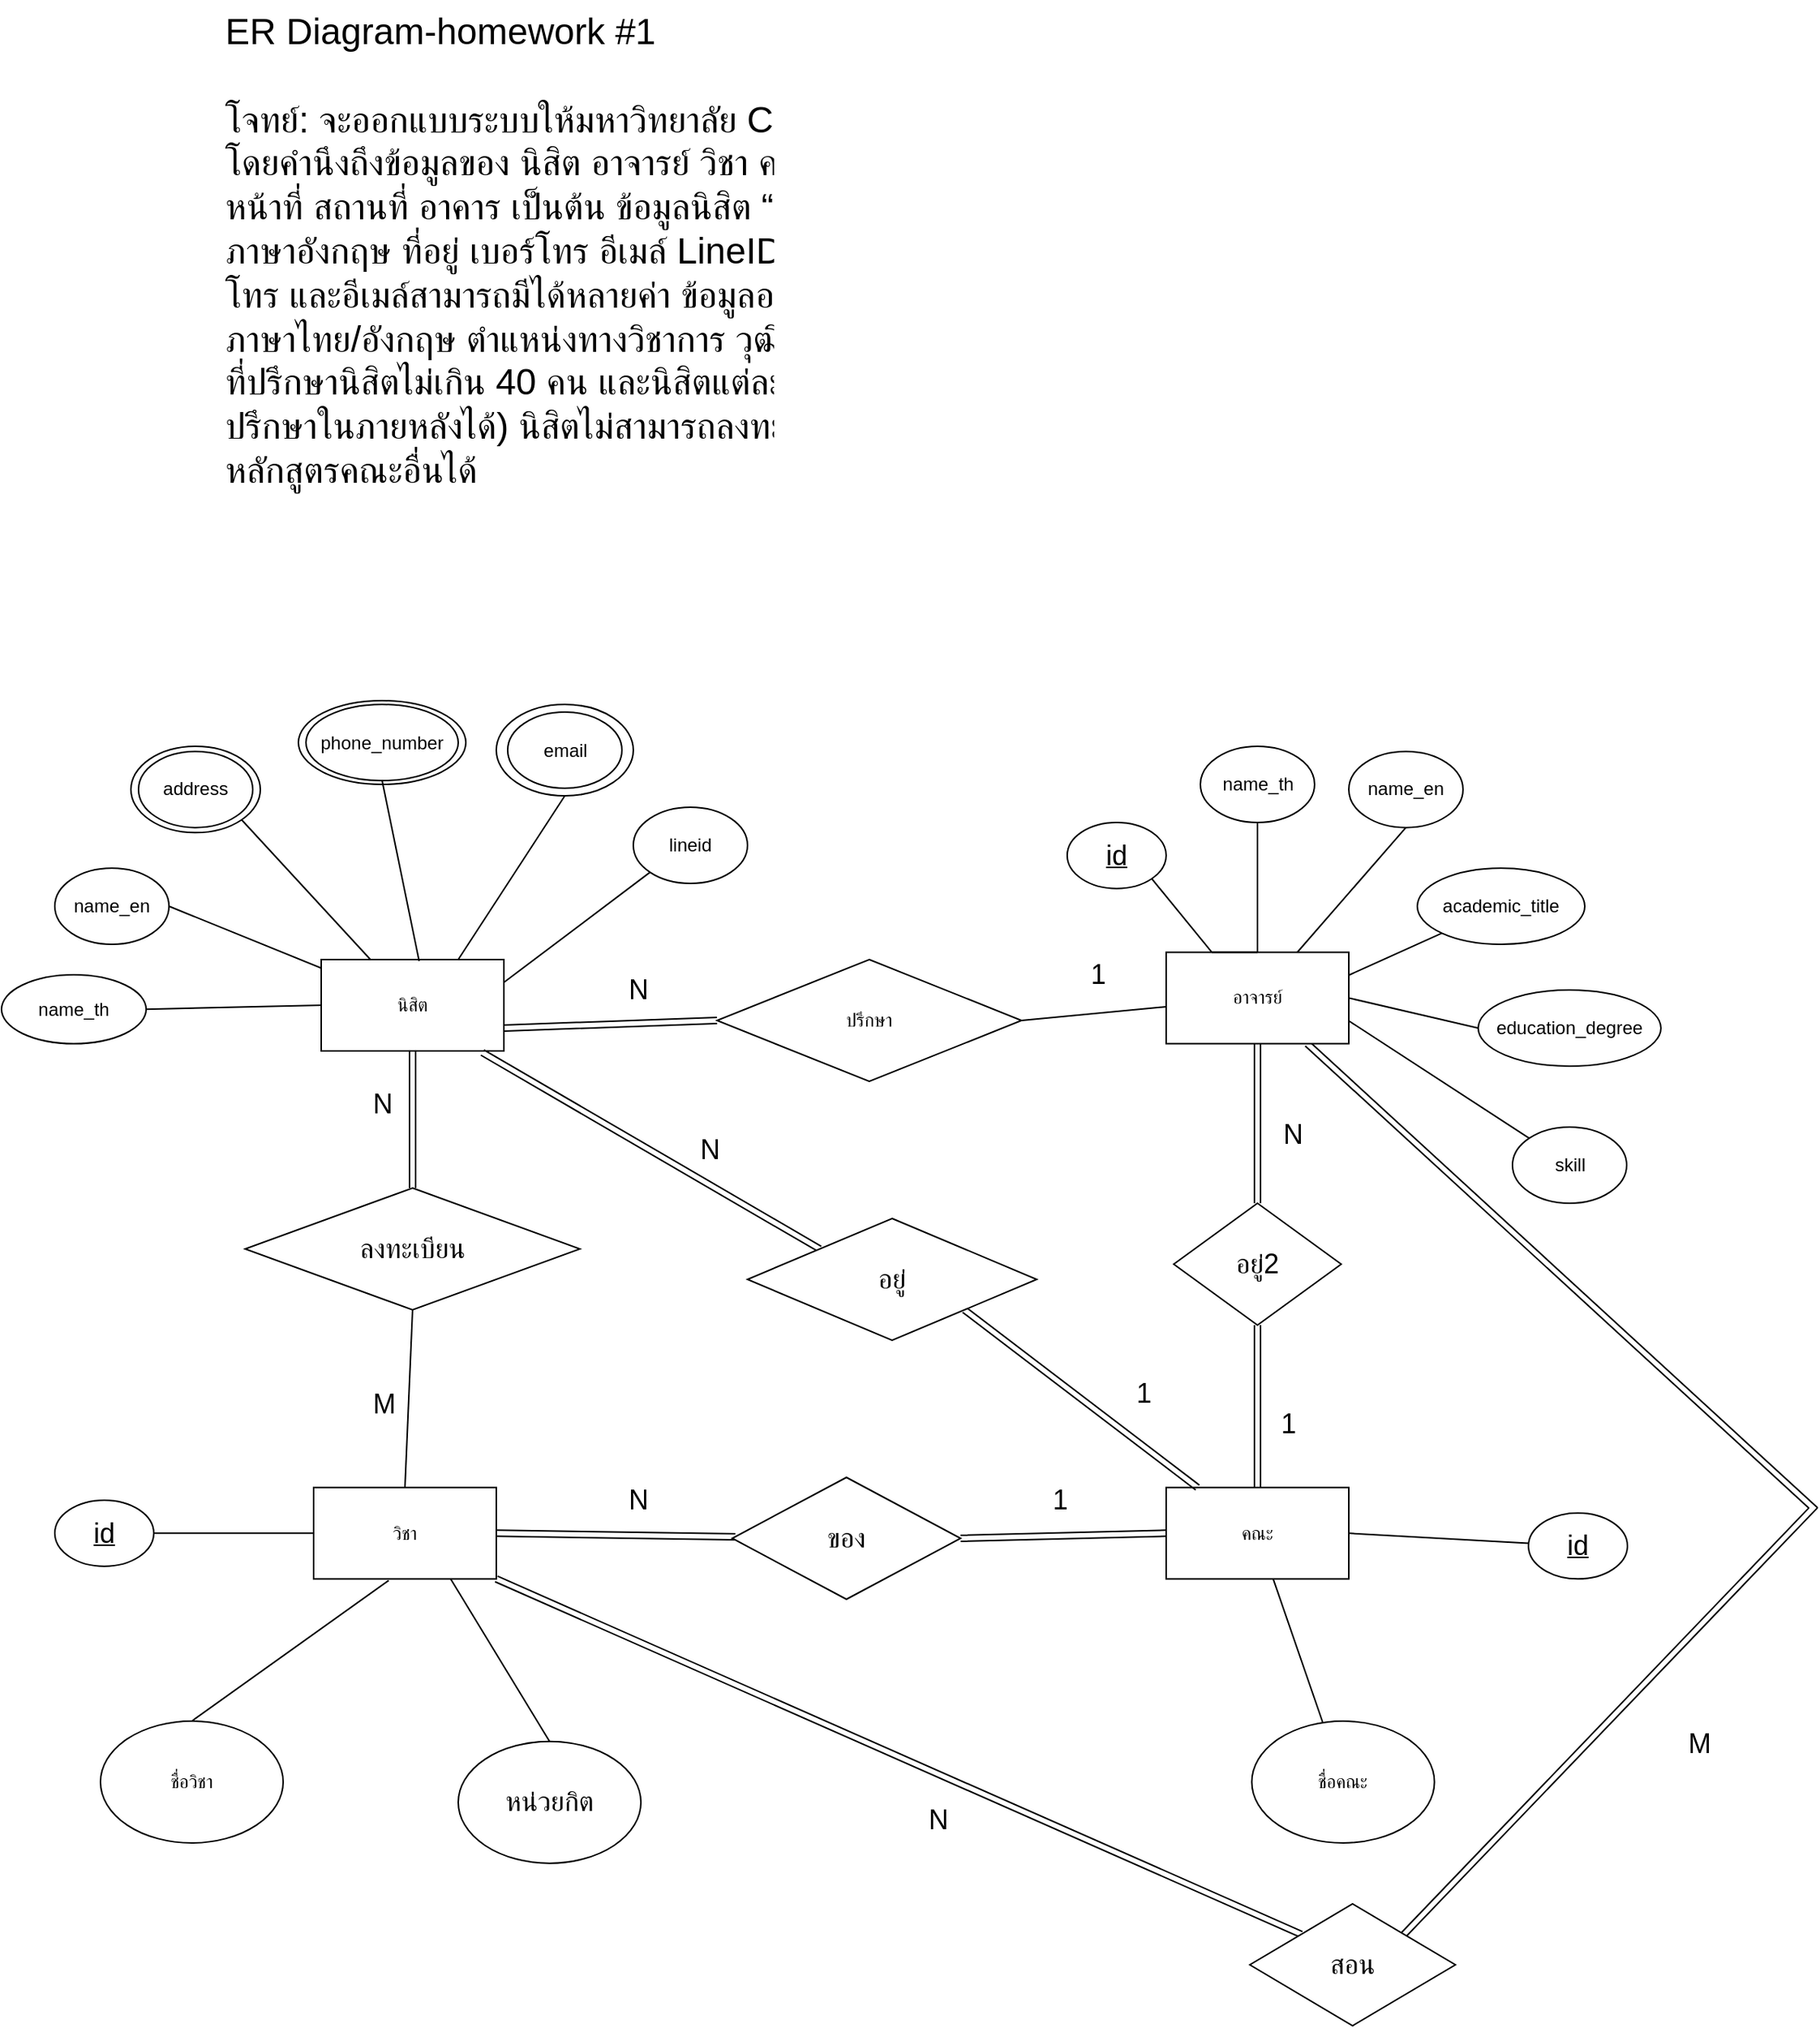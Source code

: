 <mxfile version="12.8.0" type="device"><diagram id="jwUlLO-LfhPLVSdPGNBs" name="Page-1"><mxGraphModel dx="3268" dy="1140" grid="1" gridSize="10" guides="1" tooltips="1" connect="1" arrows="1" fold="1" page="1" pageScale="1" pageWidth="850" pageHeight="1100" math="0" shadow="0"><root><mxCell id="0"/><mxCell id="1" parent="0"/><mxCell id="dHBs23SJjERSmUfMVN2f-34" style="edgeStyle=none;rounded=0;orthogonalLoop=1;jettySize=auto;html=1;exitX=1;exitY=1;exitDx=0;exitDy=0;endArrow=none;endFill=0;" parent="1" source="dHBs23SJjERSmUfMVN2f-17" target="dHBs23SJjERSmUfMVN2f-1" edge="1"><mxGeometry relative="1" as="geometry"/></mxCell><mxCell id="dHBs23SJjERSmUfMVN2f-17" value="" style="ellipse;whiteSpace=wrap;html=1;" parent="1" vertex="1"><mxGeometry x="-515" y="590" width="85" height="56.67" as="geometry"/></mxCell><mxCell id="dHBs23SJjERSmUfMVN2f-16" value="" style="ellipse;whiteSpace=wrap;html=1;" parent="1" vertex="1"><mxGeometry x="-405" y="560" width="110" height="55" as="geometry"/></mxCell><mxCell id="dHBs23SJjERSmUfMVN2f-36" style="edgeStyle=none;rounded=0;orthogonalLoop=1;jettySize=auto;html=1;exitX=0.5;exitY=1;exitDx=0;exitDy=0;entryX=0.75;entryY=0;entryDx=0;entryDy=0;endArrow=none;endFill=0;" parent="1" source="dHBs23SJjERSmUfMVN2f-13" target="dHBs23SJjERSmUfMVN2f-1" edge="1"><mxGeometry relative="1" as="geometry"/></mxCell><mxCell id="dHBs23SJjERSmUfMVN2f-13" value="" style="ellipse;whiteSpace=wrap;html=1;" parent="1" vertex="1"><mxGeometry x="-275" y="562.5" width="90" height="60" as="geometry"/></mxCell><mxCell id="dHBs23SJjERSmUfMVN2f-1" value="นิสิต" style="rounded=0;whiteSpace=wrap;html=1;" parent="1" vertex="1"><mxGeometry x="-390" y="730" width="120" height="60" as="geometry"/></mxCell><mxCell id="dHBs23SJjERSmUfMVN2f-52" style="edgeStyle=none;rounded=0;orthogonalLoop=1;jettySize=auto;html=1;exitX=1;exitY=0.75;exitDx=0;exitDy=0;entryX=0;entryY=0;entryDx=0;entryDy=0;endArrow=none;endFill=0;" parent="1" source="dHBs23SJjERSmUfMVN2f-2" target="dHBs23SJjERSmUfMVN2f-51" edge="1"><mxGeometry relative="1" as="geometry"/></mxCell><mxCell id="dHBs23SJjERSmUfMVN2f-65" value="" style="edgeStyle=none;rounded=0;orthogonalLoop=1;jettySize=auto;html=1;endArrow=none;endFill=0;entryX=1;entryY=0.5;entryDx=0;entryDy=0;" parent="1" source="dHBs23SJjERSmUfMVN2f-2" target="dHBs23SJjERSmUfMVN2f-3" edge="1"><mxGeometry relative="1" as="geometry"><mxPoint x="80" y="780" as="targetPoint"/></mxGeometry></mxCell><mxCell id="dHBs23SJjERSmUfMVN2f-102" style="edgeStyle=none;rounded=0;orthogonalLoop=1;jettySize=auto;html=1;endArrow=none;endFill=0;fontSize=18;entryX=1;entryY=0;entryDx=0;entryDy=0;shape=link;" parent="1" source="dHBs23SJjERSmUfMVN2f-2" target="dHBs23SJjERSmUfMVN2f-100" edge="1"><mxGeometry relative="1" as="geometry"><mxPoint x="640" y="1190" as="targetPoint"/><Array as="points"><mxPoint x="590" y="1090"/></Array></mxGeometry></mxCell><mxCell id="dHBs23SJjERSmUfMVN2f-2" value="อาจารย์" style="rounded=0;whiteSpace=wrap;html=1;" parent="1" vertex="1"><mxGeometry x="165" y="725.24" width="120" height="60" as="geometry"/></mxCell><mxCell id="dHBs23SJjERSmUfMVN2f-64" style="edgeStyle=none;rounded=0;orthogonalLoop=1;jettySize=auto;html=1;exitX=0;exitY=0.5;exitDx=0;exitDy=0;entryX=1;entryY=0.75;entryDx=0;entryDy=0;endArrow=none;endFill=0;shape=link;" parent="1" source="dHBs23SJjERSmUfMVN2f-3" target="dHBs23SJjERSmUfMVN2f-1" edge="1"><mxGeometry relative="1" as="geometry"/></mxCell><mxCell id="dHBs23SJjERSmUfMVN2f-3" value="ปรึกษา" style="rhombus;whiteSpace=wrap;html=1;" parent="1" vertex="1"><mxGeometry x="-130" y="730" width="200" height="80" as="geometry"/></mxCell><mxCell id="dHBs23SJjERSmUfMVN2f-4" value="name_th" style="ellipse;whiteSpace=wrap;html=1;" parent="1" vertex="1"><mxGeometry x="-600" y="740" width="95" height="45.24" as="geometry"/></mxCell><mxCell id="dHBs23SJjERSmUfMVN2f-5" value="address" style="ellipse;whiteSpace=wrap;html=1;" parent="1" vertex="1"><mxGeometry x="-510" y="593.34" width="75" height="50" as="geometry"/></mxCell><mxCell id="dHBs23SJjERSmUfMVN2f-33" style="edgeStyle=none;rounded=0;orthogonalLoop=1;jettySize=auto;html=1;exitX=1;exitY=0.5;exitDx=0;exitDy=0;endArrow=none;endFill=0;" parent="1" source="dHBs23SJjERSmUfMVN2f-6" target="dHBs23SJjERSmUfMVN2f-1" edge="1"><mxGeometry relative="1" as="geometry"><mxPoint x="-445" y="710" as="targetPoint"/></mxGeometry></mxCell><mxCell id="dHBs23SJjERSmUfMVN2f-6" value="name_en" style="ellipse;whiteSpace=wrap;html=1;" parent="1" vertex="1"><mxGeometry x="-565" y="670" width="75" height="50" as="geometry"/></mxCell><mxCell id="dHBs23SJjERSmUfMVN2f-35" style="edgeStyle=none;rounded=0;orthogonalLoop=1;jettySize=auto;html=1;exitX=0.5;exitY=1;exitDx=0;exitDy=0;entryX=0.536;entryY=0.017;entryDx=0;entryDy=0;entryPerimeter=0;endArrow=none;endFill=0;" parent="1" source="dHBs23SJjERSmUfMVN2f-7" target="dHBs23SJjERSmUfMVN2f-1" edge="1"><mxGeometry relative="1" as="geometry"/></mxCell><mxCell id="dHBs23SJjERSmUfMVN2f-7" value="phone_number" style="ellipse;whiteSpace=wrap;html=1;" parent="1" vertex="1"><mxGeometry x="-400" y="562.5" width="100" height="50" as="geometry"/></mxCell><mxCell id="dHBs23SJjERSmUfMVN2f-8" value="email" style="ellipse;whiteSpace=wrap;html=1;" parent="1" vertex="1"><mxGeometry x="-267.5" y="567.5" width="75" height="50" as="geometry"/></mxCell><mxCell id="dHBs23SJjERSmUfMVN2f-39" style="edgeStyle=none;rounded=0;orthogonalLoop=1;jettySize=auto;html=1;exitX=0;exitY=1;exitDx=0;exitDy=0;entryX=1;entryY=0.25;entryDx=0;entryDy=0;endArrow=none;endFill=0;" parent="1" source="dHBs23SJjERSmUfMVN2f-9" target="dHBs23SJjERSmUfMVN2f-1" edge="1"><mxGeometry relative="1" as="geometry"/></mxCell><mxCell id="dHBs23SJjERSmUfMVN2f-9" value="lineid" style="ellipse;whiteSpace=wrap;html=1;" parent="1" vertex="1"><mxGeometry x="-185" y="630" width="75" height="50" as="geometry"/></mxCell><mxCell id="dHBs23SJjERSmUfMVN2f-45" style="edgeStyle=none;rounded=0;orthogonalLoop=1;jettySize=auto;html=1;exitX=0;exitY=1;exitDx=0;exitDy=0;entryX=1;entryY=0.25;entryDx=0;entryDy=0;endArrow=none;endFill=0;" parent="1" source="dHBs23SJjERSmUfMVN2f-10" target="dHBs23SJjERSmUfMVN2f-2" edge="1"><mxGeometry relative="1" as="geometry"/></mxCell><mxCell id="dHBs23SJjERSmUfMVN2f-10" value="academic_title" style="ellipse;whiteSpace=wrap;html=1;" parent="1" vertex="1"><mxGeometry x="330" y="670" width="110" height="50" as="geometry"/></mxCell><mxCell id="dHBs23SJjERSmUfMVN2f-96" style="edgeStyle=none;rounded=0;orthogonalLoop=1;jettySize=auto;html=1;exitX=1;exitY=0.5;exitDx=0;exitDy=0;endArrow=none;endFill=0;fontSize=18;shape=link;" parent="1" source="dHBs23SJjERSmUfMVN2f-11" target="dHBs23SJjERSmUfMVN2f-92" edge="1"><mxGeometry relative="1" as="geometry"/></mxCell><mxCell id="dHBs23SJjERSmUfMVN2f-101" style="edgeStyle=none;rounded=0;orthogonalLoop=1;jettySize=auto;html=1;exitX=1;exitY=1;exitDx=0;exitDy=0;entryX=0;entryY=0;entryDx=0;entryDy=0;endArrow=none;endFill=0;fontSize=18;shape=link;" parent="1" source="dHBs23SJjERSmUfMVN2f-11" target="dHBs23SJjERSmUfMVN2f-100" edge="1"><mxGeometry relative="1" as="geometry"/></mxCell><mxCell id="dHBs23SJjERSmUfMVN2f-11" value="วิชา" style="rounded=0;whiteSpace=wrap;html=1;" parent="1" vertex="1"><mxGeometry x="-395" y="1076.67" width="120" height="60" as="geometry"/></mxCell><mxCell id="dHBs23SJjERSmUfMVN2f-108" style="edgeStyle=none;rounded=0;orthogonalLoop=1;jettySize=auto;html=1;exitX=0.5;exitY=0;exitDx=0;exitDy=0;entryX=0.5;entryY=1;entryDx=0;entryDy=0;endArrow=none;endFill=0;fontSize=18;shape=link;" parent="1" source="dHBs23SJjERSmUfMVN2f-12" target="dHBs23SJjERSmUfMVN2f-107" edge="1"><mxGeometry relative="1" as="geometry"/></mxCell><mxCell id="dHBs23SJjERSmUfMVN2f-12" value="คณะ" style="rounded=0;whiteSpace=wrap;html=1;" parent="1" vertex="1"><mxGeometry x="165" y="1076.67" width="120" height="60" as="geometry"/></mxCell><mxCell id="dHBs23SJjERSmUfMVN2f-43" style="edgeStyle=none;rounded=0;orthogonalLoop=1;jettySize=auto;html=1;exitX=0.5;exitY=1;exitDx=0;exitDy=0;endArrow=none;endFill=0;" parent="1" source="dHBs23SJjERSmUfMVN2f-18" target="dHBs23SJjERSmUfMVN2f-2" edge="1"><mxGeometry relative="1" as="geometry"/></mxCell><mxCell id="dHBs23SJjERSmUfMVN2f-18" value="name_en" style="ellipse;whiteSpace=wrap;html=1;" parent="1" vertex="1"><mxGeometry x="285" y="593.34" width="75" height="50" as="geometry"/></mxCell><mxCell id="dHBs23SJjERSmUfMVN2f-42" style="edgeStyle=none;rounded=0;orthogonalLoop=1;jettySize=auto;html=1;exitX=0.5;exitY=1;exitDx=0;exitDy=0;endArrow=none;endFill=0;" parent="1" source="dHBs23SJjERSmUfMVN2f-19" edge="1"><mxGeometry relative="1" as="geometry"><mxPoint x="225" y="725" as="targetPoint"/></mxGeometry></mxCell><mxCell id="dHBs23SJjERSmUfMVN2f-19" value="name_th" style="ellipse;whiteSpace=wrap;html=1;" parent="1" vertex="1"><mxGeometry x="187.5" y="590" width="75" height="50" as="geometry"/></mxCell><mxCell id="dHBs23SJjERSmUfMVN2f-28" value="" style="endArrow=none;html=1;exitX=1;exitY=0.5;exitDx=0;exitDy=0;entryX=0;entryY=0.5;entryDx=0;entryDy=0;" parent="1" source="dHBs23SJjERSmUfMVN2f-4" target="dHBs23SJjERSmUfMVN2f-1" edge="1"><mxGeometry width="50" height="50" relative="1" as="geometry"><mxPoint x="-565" y="790" as="sourcePoint"/><mxPoint x="-415" y="750" as="targetPoint"/></mxGeometry></mxCell><mxCell id="dHBs23SJjERSmUfMVN2f-46" style="edgeStyle=none;rounded=0;orthogonalLoop=1;jettySize=auto;html=1;exitX=0;exitY=0.5;exitDx=0;exitDy=0;entryX=1;entryY=0.5;entryDx=0;entryDy=0;endArrow=none;endFill=0;" parent="1" source="dHBs23SJjERSmUfMVN2f-44" target="dHBs23SJjERSmUfMVN2f-2" edge="1"><mxGeometry relative="1" as="geometry"/></mxCell><mxCell id="dHBs23SJjERSmUfMVN2f-44" value="education_degree" style="ellipse;whiteSpace=wrap;html=1;" parent="1" vertex="1"><mxGeometry x="370" y="750" width="120" height="50" as="geometry"/></mxCell><mxCell id="dHBs23SJjERSmUfMVN2f-53" style="edgeStyle=none;rounded=0;orthogonalLoop=1;jettySize=auto;html=1;exitX=0.5;exitY=0;exitDx=0;exitDy=0;entryX=0.411;entryY=1.017;entryDx=0;entryDy=0;entryPerimeter=0;endArrow=none;endFill=0;" parent="1" source="dHBs23SJjERSmUfMVN2f-47" target="dHBs23SJjERSmUfMVN2f-11" edge="1"><mxGeometry relative="1" as="geometry"/></mxCell><mxCell id="dHBs23SJjERSmUfMVN2f-47" value="ชื่อวิชา" style="ellipse;whiteSpace=wrap;html=1;" parent="1" vertex="1"><mxGeometry x="-535" y="1230" width="120" height="80" as="geometry"/></mxCell><mxCell id="dHBs23SJjERSmUfMVN2f-57" value="" style="edgeStyle=none;rounded=0;orthogonalLoop=1;jettySize=auto;html=1;endArrow=none;endFill=0;" parent="1" source="dHBs23SJjERSmUfMVN2f-50" target="dHBs23SJjERSmUfMVN2f-12" edge="1"><mxGeometry relative="1" as="geometry"/></mxCell><mxCell id="dHBs23SJjERSmUfMVN2f-50" value="ชื่อคณะ" style="ellipse;whiteSpace=wrap;html=1;" parent="1" vertex="1"><mxGeometry x="221.25" y="1230" width="120" height="80" as="geometry"/></mxCell><mxCell id="dHBs23SJjERSmUfMVN2f-51" value="skill" style="ellipse;whiteSpace=wrap;html=1;" parent="1" vertex="1"><mxGeometry x="392.5" y="840" width="75" height="50" as="geometry"/></mxCell><mxCell id="dHBs23SJjERSmUfMVN2f-68" value="N" style="text;html=1;align=center;verticalAlign=middle;resizable=0;points=[];autosize=1;fontSize=18;" parent="1" vertex="1"><mxGeometry x="-197.5" y="735" width="30" height="30" as="geometry"/></mxCell><mxCell id="dHBs23SJjERSmUfMVN2f-69" value="1" style="text;html=1;align=center;verticalAlign=middle;resizable=0;points=[];autosize=1;fontSize=18;" parent="1" vertex="1"><mxGeometry x="105" y="725" width="30" height="30" as="geometry"/></mxCell><mxCell id="dHBs23SJjERSmUfMVN2f-89" value="" style="edgeStyle=none;rounded=0;orthogonalLoop=1;jettySize=auto;html=1;endArrow=none;endFill=0;fontSize=18;entryX=0;entryY=0.5;entryDx=0;entryDy=0;" parent="1" source="dHBs23SJjERSmUfMVN2f-71" target="dHBs23SJjERSmUfMVN2f-11" edge="1"><mxGeometry relative="1" as="geometry"><mxPoint x="-400" y="1098" as="targetPoint"/></mxGeometry></mxCell><mxCell id="dHBs23SJjERSmUfMVN2f-71" value="&lt;u&gt;id&lt;/u&gt;" style="ellipse;whiteSpace=wrap;html=1;fontSize=18;" parent="1" vertex="1"><mxGeometry x="-565" y="1085" width="65" height="43.33" as="geometry"/></mxCell><mxCell id="dHBs23SJjERSmUfMVN2f-99" value="" style="edgeStyle=none;rounded=0;orthogonalLoop=1;jettySize=auto;html=1;endArrow=none;endFill=0;fontSize=18;entryX=1;entryY=0.5;entryDx=0;entryDy=0;" parent="1" source="dHBs23SJjERSmUfMVN2f-72" target="dHBs23SJjERSmUfMVN2f-12" edge="1"><mxGeometry relative="1" as="geometry"><mxPoint x="323.0" y="1115.005" as="targetPoint"/></mxGeometry></mxCell><mxCell id="dHBs23SJjERSmUfMVN2f-72" value="&lt;u&gt;id&lt;/u&gt;" style="ellipse;whiteSpace=wrap;html=1;fontSize=18;" parent="1" vertex="1"><mxGeometry x="403" y="1093.34" width="65" height="43.33" as="geometry"/></mxCell><mxCell id="dHBs23SJjERSmUfMVN2f-75" style="edgeStyle=none;rounded=0;orthogonalLoop=1;jettySize=auto;html=1;exitX=1;exitY=1;exitDx=0;exitDy=0;endArrow=none;endFill=0;fontSize=18;entryX=0.25;entryY=0;entryDx=0;entryDy=0;" parent="1" source="dHBs23SJjERSmUfMVN2f-73" target="dHBs23SJjERSmUfMVN2f-2" edge="1"><mxGeometry relative="1" as="geometry"><mxPoint x="170" y="710" as="targetPoint"/></mxGeometry></mxCell><mxCell id="dHBs23SJjERSmUfMVN2f-73" value="&lt;u&gt;id&lt;/u&gt;" style="ellipse;whiteSpace=wrap;html=1;fontSize=18;" parent="1" vertex="1"><mxGeometry x="100" y="640" width="65" height="43.33" as="geometry"/></mxCell><mxCell id="dHBs23SJjERSmUfMVN2f-74" style="edgeStyle=none;rounded=0;orthogonalLoop=1;jettySize=auto;html=1;exitX=0.25;exitY=0;exitDx=0;exitDy=0;entryX=0.5;entryY=0;entryDx=0;entryDy=0;endArrow=none;endFill=0;fontSize=18;" parent="1" source="dHBs23SJjERSmUfMVN2f-2" target="dHBs23SJjERSmUfMVN2f-2" edge="1"><mxGeometry relative="1" as="geometry"/></mxCell><mxCell id="dHBs23SJjERSmUfMVN2f-84" style="edgeStyle=none;rounded=0;orthogonalLoop=1;jettySize=auto;html=1;exitX=0.5;exitY=0;exitDx=0;exitDy=0;entryX=0.5;entryY=1;entryDx=0;entryDy=0;endArrow=none;endFill=0;fontSize=18;shape=link;" parent="1" source="dHBs23SJjERSmUfMVN2f-76" target="dHBs23SJjERSmUfMVN2f-1" edge="1"><mxGeometry relative="1" as="geometry"/></mxCell><mxCell id="dHBs23SJjERSmUfMVN2f-85" style="edgeStyle=none;rounded=0;orthogonalLoop=1;jettySize=auto;html=1;exitX=0.5;exitY=1;exitDx=0;exitDy=0;entryX=0.5;entryY=0;entryDx=0;entryDy=0;endArrow=none;endFill=0;fontSize=18;" parent="1" source="dHBs23SJjERSmUfMVN2f-76" target="dHBs23SJjERSmUfMVN2f-11" edge="1"><mxGeometry relative="1" as="geometry"/></mxCell><mxCell id="dHBs23SJjERSmUfMVN2f-76" value="ลงทะเบียน" style="rhombus;whiteSpace=wrap;html=1;fontSize=18;" parent="1" vertex="1"><mxGeometry x="-440" y="880" width="220" height="80" as="geometry"/></mxCell><mxCell id="dHBs23SJjERSmUfMVN2f-78" style="edgeStyle=none;rounded=0;orthogonalLoop=1;jettySize=auto;html=1;exitX=0;exitY=0;exitDx=0;exitDy=0;entryX=0.882;entryY=1.017;entryDx=0;entryDy=0;entryPerimeter=0;endArrow=none;endFill=0;fontSize=18;shape=link;" parent="1" source="dHBs23SJjERSmUfMVN2f-77" target="dHBs23SJjERSmUfMVN2f-1" edge="1"><mxGeometry relative="1" as="geometry"/></mxCell><mxCell id="dHBs23SJjERSmUfMVN2f-79" style="edgeStyle=none;rounded=0;orthogonalLoop=1;jettySize=auto;html=1;exitX=1;exitY=1;exitDx=0;exitDy=0;endArrow=none;endFill=0;fontSize=18;shape=link;" parent="1" source="dHBs23SJjERSmUfMVN2f-77" target="dHBs23SJjERSmUfMVN2f-12" edge="1"><mxGeometry relative="1" as="geometry"/></mxCell><mxCell id="dHBs23SJjERSmUfMVN2f-77" value="อยู่" style="rhombus;whiteSpace=wrap;html=1;fontSize=18;" parent="1" vertex="1"><mxGeometry x="-110" y="900" width="190" height="80" as="geometry"/></mxCell><mxCell id="dHBs23SJjERSmUfMVN2f-80" value="N" style="text;html=1;align=center;verticalAlign=middle;resizable=0;points=[];autosize=1;fontSize=18;" parent="1" vertex="1"><mxGeometry x="-150" y="840" width="30" height="30" as="geometry"/></mxCell><mxCell id="dHBs23SJjERSmUfMVN2f-81" value="1" style="text;html=1;align=center;verticalAlign=middle;resizable=0;points=[];autosize=1;fontSize=18;" parent="1" vertex="1"><mxGeometry x="135" y="1000" width="30" height="30" as="geometry"/></mxCell><mxCell id="dHBs23SJjERSmUfMVN2f-86" value="N" style="text;html=1;align=center;verticalAlign=middle;resizable=0;points=[];autosize=1;fontSize=18;" parent="1" vertex="1"><mxGeometry x="-365" y="810" width="30" height="30" as="geometry"/></mxCell><mxCell id="dHBs23SJjERSmUfMVN2f-87" value="M" style="text;html=1;align=center;verticalAlign=middle;resizable=0;points=[];autosize=1;fontSize=18;" parent="1" vertex="1"><mxGeometry x="-364" y="1007" width="30" height="30" as="geometry"/></mxCell><mxCell id="dHBs23SJjERSmUfMVN2f-91" style="edgeStyle=none;rounded=0;orthogonalLoop=1;jettySize=auto;html=1;exitX=0.5;exitY=0;exitDx=0;exitDy=0;entryX=0.75;entryY=1;entryDx=0;entryDy=0;endArrow=none;endFill=0;fontSize=18;" parent="1" source="dHBs23SJjERSmUfMVN2f-90" target="dHBs23SJjERSmUfMVN2f-11" edge="1"><mxGeometry relative="1" as="geometry"/></mxCell><mxCell id="dHBs23SJjERSmUfMVN2f-90" value="หน่วยกิต" style="ellipse;whiteSpace=wrap;html=1;fontSize=18;" parent="1" vertex="1"><mxGeometry x="-300" y="1243.33" width="120" height="80" as="geometry"/></mxCell><mxCell id="dHBs23SJjERSmUfMVN2f-97" style="edgeStyle=none;rounded=0;orthogonalLoop=1;jettySize=auto;html=1;exitX=1;exitY=0.5;exitDx=0;exitDy=0;entryX=0;entryY=0.5;entryDx=0;entryDy=0;endArrow=none;endFill=0;fontSize=18;shape=link;" parent="1" source="dHBs23SJjERSmUfMVN2f-92" target="dHBs23SJjERSmUfMVN2f-12" edge="1"><mxGeometry relative="1" as="geometry"/></mxCell><mxCell id="dHBs23SJjERSmUfMVN2f-92" value="ของ" style="rhombus;whiteSpace=wrap;html=1;fontSize=18;" parent="1" vertex="1"><mxGeometry x="-120" y="1070" width="150" height="80" as="geometry"/></mxCell><mxCell id="dHBs23SJjERSmUfMVN2f-100" value="สอน" style="rhombus;whiteSpace=wrap;html=1;fontSize=18;" parent="1" vertex="1"><mxGeometry x="220" y="1350" width="135" height="80" as="geometry"/></mxCell><mxCell id="dHBs23SJjERSmUfMVN2f-103" value="N" style="text;html=1;align=center;verticalAlign=middle;resizable=0;points=[];autosize=1;fontSize=18;" parent="1" vertex="1"><mxGeometry y="1280" width="30" height="30" as="geometry"/></mxCell><mxCell id="dHBs23SJjERSmUfMVN2f-104" value="M" style="text;html=1;align=center;verticalAlign=middle;resizable=0;points=[];autosize=1;fontSize=18;" parent="1" vertex="1"><mxGeometry x="500" y="1230" width="30" height="30" as="geometry"/></mxCell><mxCell id="dHBs23SJjERSmUfMVN2f-105" value="N" style="text;html=1;align=center;verticalAlign=middle;resizable=0;points=[];autosize=1;fontSize=18;" parent="1" vertex="1"><mxGeometry x="-197.5" y="1070" width="30" height="30" as="geometry"/></mxCell><mxCell id="dHBs23SJjERSmUfMVN2f-106" value="1" style="text;html=1;align=center;verticalAlign=middle;resizable=0;points=[];autosize=1;fontSize=18;" parent="1" vertex="1"><mxGeometry x="80" y="1070" width="30" height="30" as="geometry"/></mxCell><mxCell id="dHBs23SJjERSmUfMVN2f-111" style="edgeStyle=none;rounded=0;orthogonalLoop=1;jettySize=auto;html=1;exitX=0.5;exitY=0;exitDx=0;exitDy=0;endArrow=none;endFill=0;fontSize=18;shape=link;" parent="1" source="dHBs23SJjERSmUfMVN2f-107" target="dHBs23SJjERSmUfMVN2f-2" edge="1"><mxGeometry relative="1" as="geometry"><mxPoint x="220" y="800" as="targetPoint"/></mxGeometry></mxCell><mxCell id="dHBs23SJjERSmUfMVN2f-107" value="อยู่2" style="rhombus;whiteSpace=wrap;html=1;fontSize=18;" parent="1" vertex="1"><mxGeometry x="170" y="890" width="110" height="80" as="geometry"/></mxCell><mxCell id="dHBs23SJjERSmUfMVN2f-112" value="N" style="text;html=1;align=center;verticalAlign=middle;resizable=0;points=[];autosize=1;fontSize=18;" parent="1" vertex="1"><mxGeometry x="232.5" y="830" width="30" height="30" as="geometry"/></mxCell><mxCell id="dHBs23SJjERSmUfMVN2f-113" value="1" style="text;html=1;align=center;verticalAlign=middle;resizable=0;points=[];autosize=1;fontSize=18;" parent="1" vertex="1"><mxGeometry x="230" y="1020" width="30" height="30" as="geometry"/></mxCell><mxCell id="njPA3KELjFbFQvVdizgB-73" value="ER Diagram-homework #1&lt;br&gt;&lt;br&gt;โจทย์: จะออกแบบระบบให้มหาวิทยาลัย CodeCamp XI&amp;nbsp;&lt;br&gt;โดยคำนึงถึงข้อมูลของ นิสิต อาจารย์ วิชา คณะ มาเกี่ยวข้องโดยไม่สนใจข้อมูล อื่นๆ เช่น ค่าเล่าเรียน เจ้าหน้าที่ สถานที่ อาคาร เป็นต้น&amp;nbsp;ข้อมูลนิสิต “STUDENT” จะมีเก็บข้อมูล รหัส ชื่อ-นามสกุล ภาษาไทย/ภาษาอังกฤษ ที่อยู่ เบอร์โทร อีเมล์ LineID โดย รหัส ชื่อ-นามสกุล จะเป็น unique ส่วน ที่อยู่ เบอร์โทร และอีเมล์สามารถมีได้หลายค่า&amp;nbsp;ข้อมูลอาจารย์ “INSTRUCTOR” จะมีเก็บข้อมูล ชื่อ-นามสกุล ภาษาไทย/อังกฤษ ตำแหน่งทางวิชาการ วุฒิการศึกษา ความเชี่ยวชาญ วิชาที่สอนอาจารย์แต่ละคนจะเป็นที่ปรึกษานิสิตไม่เกิน 40 คน และนิสิตแต่ละคนมีอาจารย์ที่ปรึกษาได้ที่ละ 1 คน (อาจจะเปลี่ยนอาจารย์ที่ปรึกษาในภายหลังได้)&amp;nbsp;นิสิตไม่สามารถลงทะเบียนเกิน 21 หน่วยกิตได้ นิสิตไม่สามารถลงวิชาของหลักสูตรคณะอื่นได้" style="text;html=1;whiteSpace=wrap;fontSize=24;" vertex="1" parent="1"><mxGeometry x="-455" y="100" width="880" height="360" as="geometry"/></mxCell></root></mxGraphModel></diagram></mxfile>